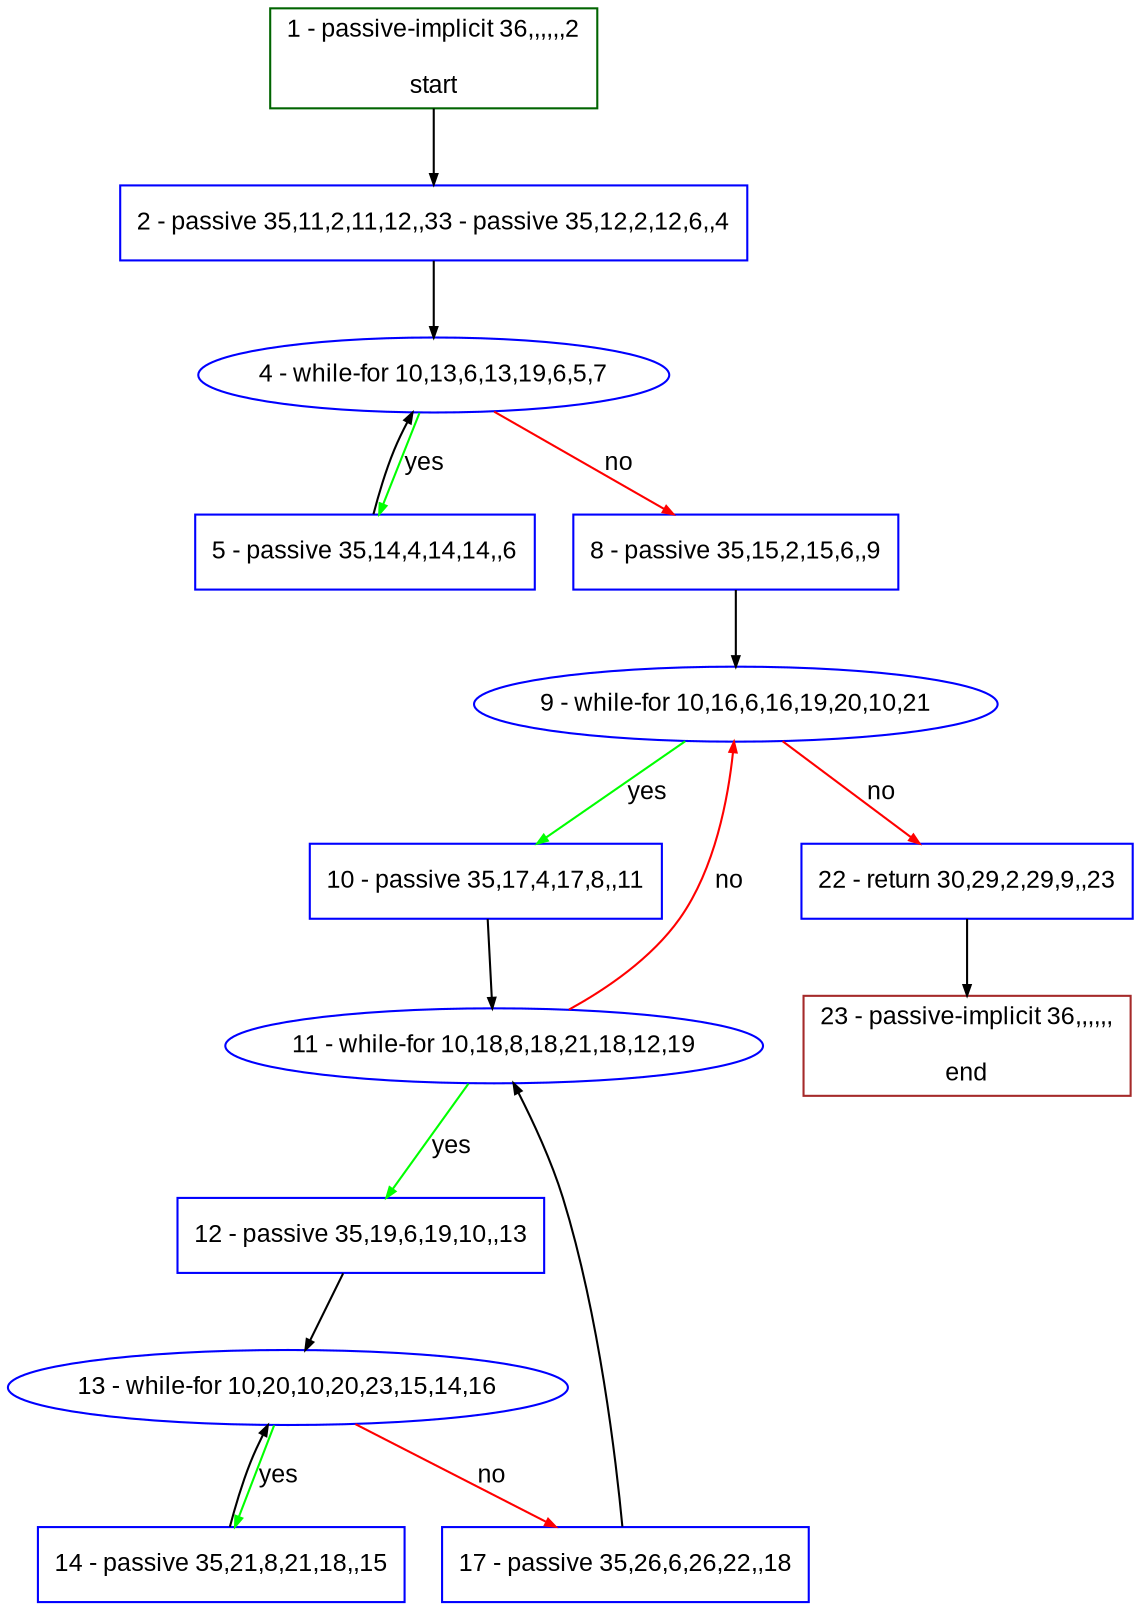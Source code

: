 digraph "" {
  graph [bgcolor="white", fillcolor="#FFFFCC", pack="true", packmode="clust", fontname="Arial", label="", fontsize="12", compound="true", style="rounded,filled"];
  node [node_initialized="no", fillcolor="white", fontname="Arial", label="", color="grey", fontsize="12", fixedsize="false", compound="true", shape="rectangle", style="filled"];
  edge [arrowtail="none", lhead="", fontcolor="black", fontname="Arial", label="", color="black", fontsize="12", arrowhead="normal", arrowsize="0.5", compound="true", ltail="", dir="forward"];
  __N1 [fillcolor="#ffffff", label="2 - passive 35,11,2,11,12,,33 - passive 35,12,2,12,6,,4", color="#0000ff", shape="box", style="filled"];
  __N2 [fillcolor="#ffffff", label="1 - passive-implicit 36,,,,,,2\n\nstart", color="#006400", shape="box", style="filled"];
  __N3 [fillcolor="#ffffff", label="4 - while-for 10,13,6,13,19,6,5,7", color="#0000ff", shape="oval", style="filled"];
  __N4 [fillcolor="#ffffff", label="5 - passive 35,14,4,14,14,,6", color="#0000ff", shape="box", style="filled"];
  __N5 [fillcolor="#ffffff", label="8 - passive 35,15,2,15,6,,9", color="#0000ff", shape="box", style="filled"];
  __N6 [fillcolor="#ffffff", label="9 - while-for 10,16,6,16,19,20,10,21", color="#0000ff", shape="oval", style="filled"];
  __N7 [fillcolor="#ffffff", label="10 - passive 35,17,4,17,8,,11", color="#0000ff", shape="box", style="filled"];
  __N8 [fillcolor="#ffffff", label="22 - return 30,29,2,29,9,,23", color="#0000ff", shape="box", style="filled"];
  __N9 [fillcolor="#ffffff", label="11 - while-for 10,18,8,18,21,18,12,19", color="#0000ff", shape="oval", style="filled"];
  __N10 [fillcolor="#ffffff", label="12 - passive 35,19,6,19,10,,13", color="#0000ff", shape="box", style="filled"];
  __N11 [fillcolor="#ffffff", label="13 - while-for 10,20,10,20,23,15,14,16", color="#0000ff", shape="oval", style="filled"];
  __N12 [fillcolor="#ffffff", label="14 - passive 35,21,8,21,18,,15", color="#0000ff", shape="box", style="filled"];
  __N13 [fillcolor="#ffffff", label="17 - passive 35,26,6,26,22,,18", color="#0000ff", shape="box", style="filled"];
  __N14 [fillcolor="#ffffff", label="23 - passive-implicit 36,,,,,,\n\nend", color="#a52a2a", shape="box", style="filled"];
  __N2 -> __N1 [arrowtail="none", color="#000000", label="", arrowhead="normal", dir="forward"];
  __N1 -> __N3 [arrowtail="none", color="#000000", label="", arrowhead="normal", dir="forward"];
  __N3 -> __N4 [arrowtail="none", color="#00ff00", label="yes", arrowhead="normal", dir="forward"];
  __N4 -> __N3 [arrowtail="none", color="#000000", label="", arrowhead="normal", dir="forward"];
  __N3 -> __N5 [arrowtail="none", color="#ff0000", label="no", arrowhead="normal", dir="forward"];
  __N5 -> __N6 [arrowtail="none", color="#000000", label="", arrowhead="normal", dir="forward"];
  __N6 -> __N7 [arrowtail="none", color="#00ff00", label="yes", arrowhead="normal", dir="forward"];
  __N6 -> __N8 [arrowtail="none", color="#ff0000", label="no", arrowhead="normal", dir="forward"];
  __N7 -> __N9 [arrowtail="none", color="#000000", label="", arrowhead="normal", dir="forward"];
  __N9 -> __N6 [arrowtail="none", color="#ff0000", label="no", arrowhead="normal", dir="forward"];
  __N9 -> __N10 [arrowtail="none", color="#00ff00", label="yes", arrowhead="normal", dir="forward"];
  __N10 -> __N11 [arrowtail="none", color="#000000", label="", arrowhead="normal", dir="forward"];
  __N11 -> __N12 [arrowtail="none", color="#00ff00", label="yes", arrowhead="normal", dir="forward"];
  __N12 -> __N11 [arrowtail="none", color="#000000", label="", arrowhead="normal", dir="forward"];
  __N11 -> __N13 [arrowtail="none", color="#ff0000", label="no", arrowhead="normal", dir="forward"];
  __N13 -> __N9 [arrowtail="none", color="#000000", label="", arrowhead="normal", dir="forward"];
  __N8 -> __N14 [arrowtail="none", color="#000000", label="", arrowhead="normal", dir="forward"];
}
